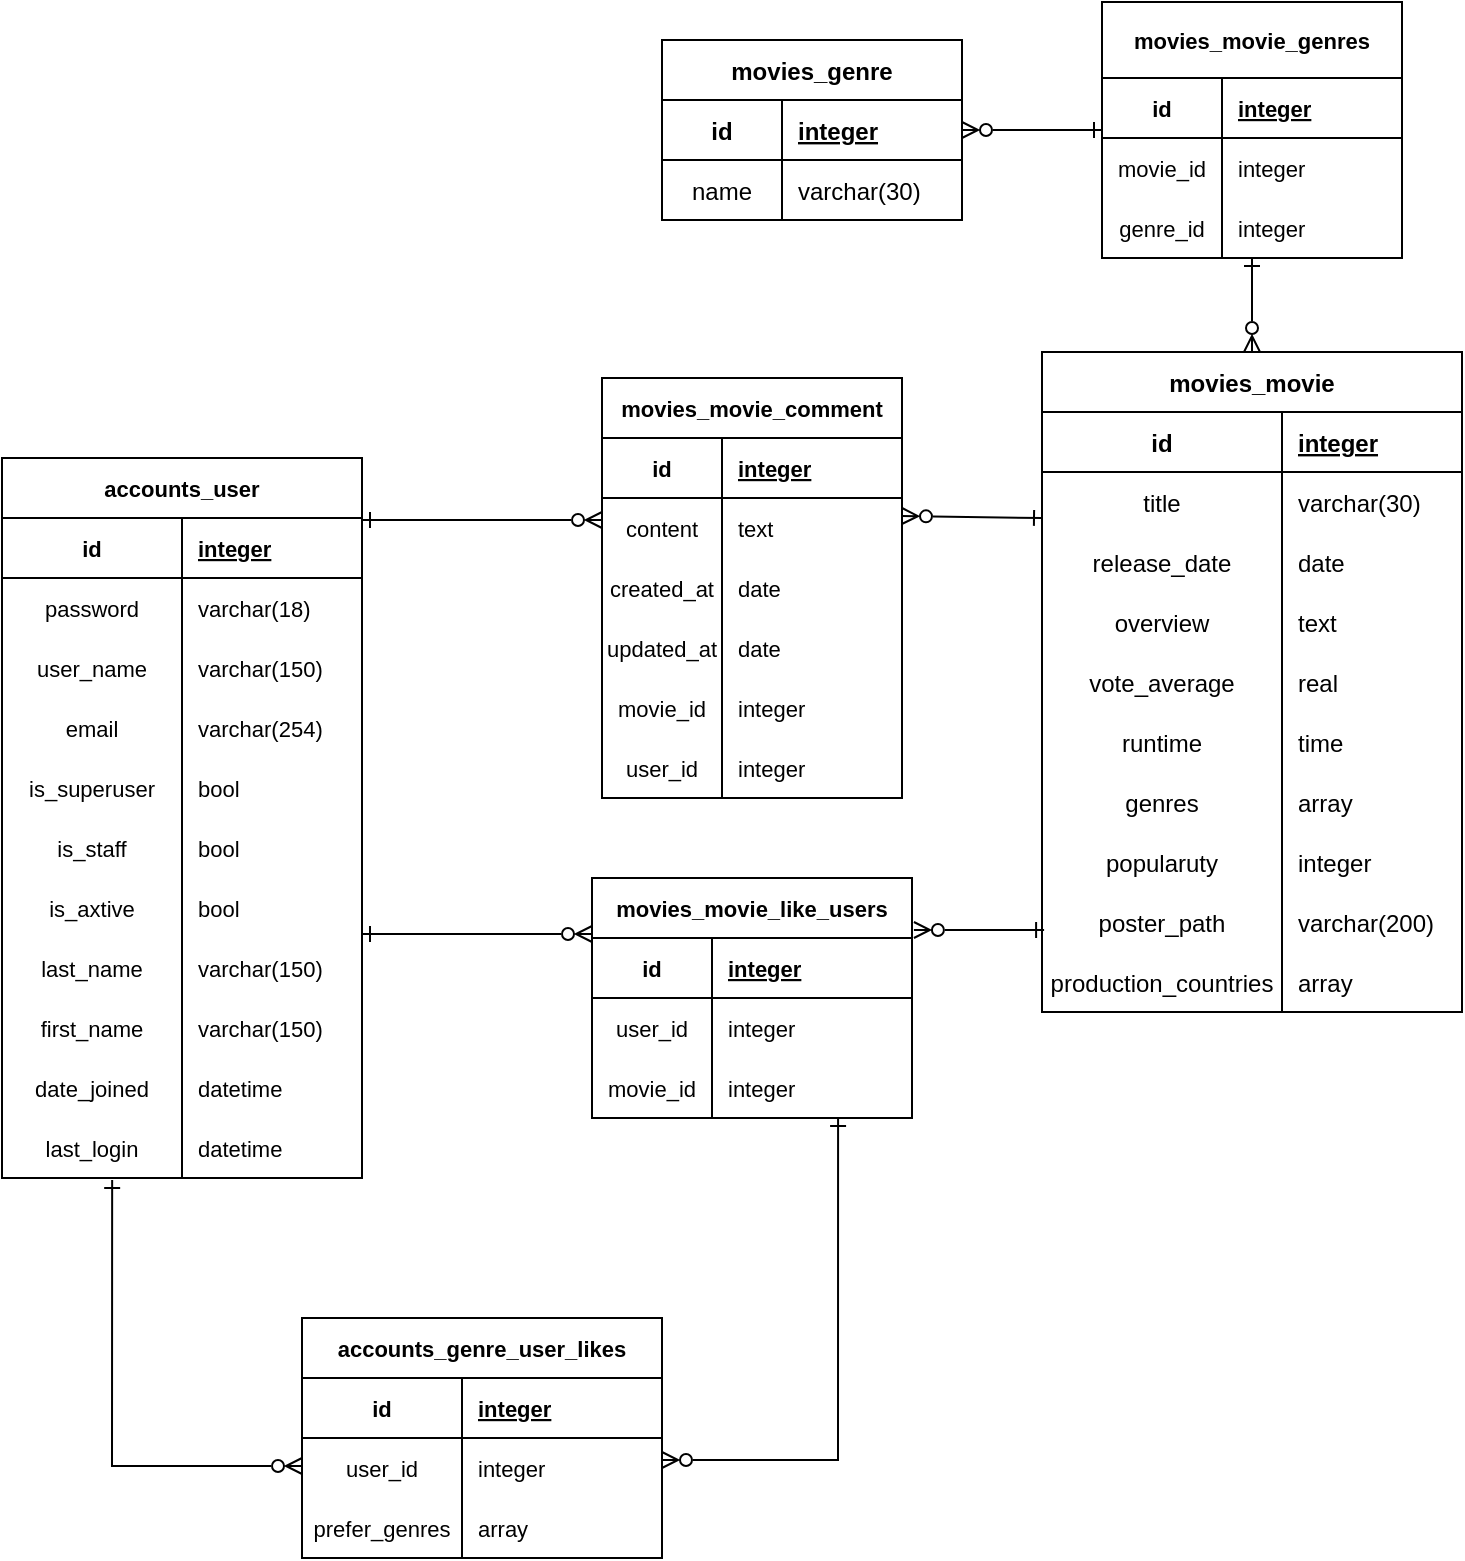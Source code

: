 <mxfile version="20.5.3" type="github">
  <diagram id="sdWzKTSna-i6nfjIRKM7" name="페이지-1">
    <mxGraphModel dx="1083" dy="777" grid="1" gridSize="10" guides="1" tooltips="1" connect="1" arrows="1" fold="1" page="1" pageScale="1" pageWidth="827" pageHeight="1169" math="0" shadow="0">
      <root>
        <mxCell id="0" />
        <mxCell id="1" parent="0" />
        <mxCell id="DV9kczMkqCCmKIpBtvKd-37" value="movies_genre" style="shape=table;startSize=30;container=1;collapsible=1;childLayout=tableLayout;fixedRows=1;rowLines=0;fontStyle=1;align=center;resizeLast=1;" parent="1" vertex="1">
          <mxGeometry x="390" y="121" width="150" height="90" as="geometry" />
        </mxCell>
        <mxCell id="DV9kczMkqCCmKIpBtvKd-41" value="" style="shape=tableRow;horizontal=0;startSize=0;swimlaneHead=0;swimlaneBody=0;fillColor=none;collapsible=0;dropTarget=0;points=[[0,0.5],[1,0.5]];portConstraint=eastwest;top=0;left=0;right=0;bottom=1;" parent="DV9kczMkqCCmKIpBtvKd-37" vertex="1">
          <mxGeometry y="30" width="150" height="30" as="geometry" />
        </mxCell>
        <mxCell id="DV9kczMkqCCmKIpBtvKd-42" value="id" style="shape=partialRectangle;connectable=0;fillColor=none;top=0;left=0;bottom=0;right=0;fontStyle=1;overflow=hidden;" parent="DV9kczMkqCCmKIpBtvKd-41" vertex="1">
          <mxGeometry width="60" height="30" as="geometry">
            <mxRectangle width="60" height="30" as="alternateBounds" />
          </mxGeometry>
        </mxCell>
        <mxCell id="DV9kczMkqCCmKIpBtvKd-43" value="integer" style="shape=partialRectangle;connectable=0;fillColor=none;top=0;left=0;bottom=0;right=0;align=left;spacingLeft=6;fontStyle=5;overflow=hidden;" parent="DV9kczMkqCCmKIpBtvKd-41" vertex="1">
          <mxGeometry x="60" width="90" height="30" as="geometry">
            <mxRectangle width="90" height="30" as="alternateBounds" />
          </mxGeometry>
        </mxCell>
        <mxCell id="DV9kczMkqCCmKIpBtvKd-44" value="" style="shape=tableRow;horizontal=0;startSize=0;swimlaneHead=0;swimlaneBody=0;fillColor=none;collapsible=0;dropTarget=0;points=[[0,0.5],[1,0.5]];portConstraint=eastwest;top=0;left=0;right=0;bottom=0;" parent="DV9kczMkqCCmKIpBtvKd-37" vertex="1">
          <mxGeometry y="60" width="150" height="30" as="geometry" />
        </mxCell>
        <mxCell id="DV9kczMkqCCmKIpBtvKd-45" value="name" style="shape=partialRectangle;connectable=0;fillColor=none;top=0;left=0;bottom=0;right=0;editable=1;overflow=hidden;" parent="DV9kczMkqCCmKIpBtvKd-44" vertex="1">
          <mxGeometry width="60" height="30" as="geometry">
            <mxRectangle width="60" height="30" as="alternateBounds" />
          </mxGeometry>
        </mxCell>
        <mxCell id="DV9kczMkqCCmKIpBtvKd-46" value="varchar(30)" style="shape=partialRectangle;connectable=0;fillColor=none;top=0;left=0;bottom=0;right=0;align=left;spacingLeft=6;overflow=hidden;" parent="DV9kczMkqCCmKIpBtvKd-44" vertex="1">
          <mxGeometry x="60" width="90" height="30" as="geometry">
            <mxRectangle width="90" height="30" as="alternateBounds" />
          </mxGeometry>
        </mxCell>
        <mxCell id="DV9kczMkqCCmKIpBtvKd-173" style="edgeStyle=none;shape=connector;rounded=0;orthogonalLoop=1;jettySize=auto;html=1;exitX=1;exitY=0.5;exitDx=0;exitDy=0;labelBackgroundColor=default;strokeColor=default;fontFamily=Helvetica;fontSize=11;fontColor=default;endArrow=classic;" parent="DV9kczMkqCCmKIpBtvKd-37" source="DV9kczMkqCCmKIpBtvKd-41" target="DV9kczMkqCCmKIpBtvKd-41" edge="1">
          <mxGeometry relative="1" as="geometry" />
        </mxCell>
        <mxCell id="DV9kczMkqCCmKIpBtvKd-202" style="edgeStyle=none;shape=connector;rounded=0;orthogonalLoop=1;jettySize=auto;html=1;exitX=0.5;exitY=0;exitDx=0;exitDy=0;labelBackgroundColor=default;strokeColor=default;fontFamily=Helvetica;fontSize=11;fontColor=default;startArrow=ERzeroToMany;startFill=0;endArrow=ERone;endFill=0;" parent="1" source="DV9kczMkqCCmKIpBtvKd-50" target="DV9kczMkqCCmKIpBtvKd-170" edge="1">
          <mxGeometry relative="1" as="geometry" />
        </mxCell>
        <mxCell id="DV9kczMkqCCmKIpBtvKd-50" value="movies_movie" style="shape=table;startSize=30;container=1;collapsible=1;childLayout=tableLayout;fixedRows=1;rowLines=0;fontStyle=1;align=center;resizeLast=1;" parent="1" vertex="1">
          <mxGeometry x="580" y="277" width="210" height="330" as="geometry" />
        </mxCell>
        <mxCell id="DV9kczMkqCCmKIpBtvKd-54" value="" style="shape=tableRow;horizontal=0;startSize=0;swimlaneHead=0;swimlaneBody=0;fillColor=none;collapsible=0;dropTarget=0;points=[[0,0.5],[1,0.5]];portConstraint=eastwest;top=0;left=0;right=0;bottom=1;" parent="DV9kczMkqCCmKIpBtvKd-50" vertex="1">
          <mxGeometry y="30" width="210" height="30" as="geometry" />
        </mxCell>
        <mxCell id="DV9kczMkqCCmKIpBtvKd-55" value="id" style="shape=partialRectangle;connectable=0;fillColor=none;top=0;left=0;bottom=0;right=0;fontStyle=1;overflow=hidden;" parent="DV9kczMkqCCmKIpBtvKd-54" vertex="1">
          <mxGeometry width="120" height="30" as="geometry">
            <mxRectangle width="120" height="30" as="alternateBounds" />
          </mxGeometry>
        </mxCell>
        <mxCell id="DV9kczMkqCCmKIpBtvKd-56" value="integer" style="shape=partialRectangle;connectable=0;fillColor=none;top=0;left=0;bottom=0;right=0;align=left;spacingLeft=6;fontStyle=5;overflow=hidden;" parent="DV9kczMkqCCmKIpBtvKd-54" vertex="1">
          <mxGeometry x="120" width="90" height="30" as="geometry">
            <mxRectangle width="90" height="30" as="alternateBounds" />
          </mxGeometry>
        </mxCell>
        <mxCell id="DV9kczMkqCCmKIpBtvKd-57" value="" style="shape=tableRow;horizontal=0;startSize=0;swimlaneHead=0;swimlaneBody=0;fillColor=none;collapsible=0;dropTarget=0;points=[[0,0.5],[1,0.5]];portConstraint=eastwest;top=0;left=0;right=0;bottom=0;" parent="DV9kczMkqCCmKIpBtvKd-50" vertex="1">
          <mxGeometry y="60" width="210" height="30" as="geometry" />
        </mxCell>
        <mxCell id="DV9kczMkqCCmKIpBtvKd-58" value="title" style="shape=partialRectangle;connectable=0;fillColor=none;top=0;left=0;bottom=0;right=0;editable=1;overflow=hidden;" parent="DV9kczMkqCCmKIpBtvKd-57" vertex="1">
          <mxGeometry width="120" height="30" as="geometry">
            <mxRectangle width="120" height="30" as="alternateBounds" />
          </mxGeometry>
        </mxCell>
        <mxCell id="DV9kczMkqCCmKIpBtvKd-59" value="varchar(30)" style="shape=partialRectangle;connectable=0;fillColor=none;top=0;left=0;bottom=0;right=0;align=left;spacingLeft=6;overflow=hidden;" parent="DV9kczMkqCCmKIpBtvKd-57" vertex="1">
          <mxGeometry x="120" width="90" height="30" as="geometry">
            <mxRectangle width="90" height="30" as="alternateBounds" />
          </mxGeometry>
        </mxCell>
        <mxCell id="DV9kczMkqCCmKIpBtvKd-106" value="" style="shape=tableRow;horizontal=0;startSize=0;swimlaneHead=0;swimlaneBody=0;fillColor=none;collapsible=0;dropTarget=0;points=[[0,0.5],[1,0.5]];portConstraint=eastwest;top=0;left=0;right=0;bottom=0;" parent="DV9kczMkqCCmKIpBtvKd-50" vertex="1">
          <mxGeometry y="90" width="210" height="30" as="geometry" />
        </mxCell>
        <mxCell id="DV9kczMkqCCmKIpBtvKd-107" value="release_date" style="shape=partialRectangle;connectable=0;fillColor=none;top=0;left=0;bottom=0;right=0;editable=1;overflow=hidden;" parent="DV9kczMkqCCmKIpBtvKd-106" vertex="1">
          <mxGeometry width="120" height="30" as="geometry">
            <mxRectangle width="120" height="30" as="alternateBounds" />
          </mxGeometry>
        </mxCell>
        <mxCell id="DV9kczMkqCCmKIpBtvKd-108" value="date" style="shape=partialRectangle;connectable=0;fillColor=none;top=0;left=0;bottom=0;right=0;align=left;spacingLeft=6;overflow=hidden;" parent="DV9kczMkqCCmKIpBtvKd-106" vertex="1">
          <mxGeometry x="120" width="90" height="30" as="geometry">
            <mxRectangle width="90" height="30" as="alternateBounds" />
          </mxGeometry>
        </mxCell>
        <mxCell id="DV9kczMkqCCmKIpBtvKd-103" value="" style="shape=tableRow;horizontal=0;startSize=0;swimlaneHead=0;swimlaneBody=0;fillColor=none;collapsible=0;dropTarget=0;points=[[0,0.5],[1,0.5]];portConstraint=eastwest;top=0;left=0;right=0;bottom=0;" parent="DV9kczMkqCCmKIpBtvKd-50" vertex="1">
          <mxGeometry y="120" width="210" height="30" as="geometry" />
        </mxCell>
        <mxCell id="DV9kczMkqCCmKIpBtvKd-104" value="overview" style="shape=partialRectangle;connectable=0;fillColor=none;top=0;left=0;bottom=0;right=0;editable=1;overflow=hidden;" parent="DV9kczMkqCCmKIpBtvKd-103" vertex="1">
          <mxGeometry width="120" height="30" as="geometry">
            <mxRectangle width="120" height="30" as="alternateBounds" />
          </mxGeometry>
        </mxCell>
        <mxCell id="DV9kczMkqCCmKIpBtvKd-105" value="text" style="shape=partialRectangle;connectable=0;fillColor=none;top=0;left=0;bottom=0;right=0;align=left;spacingLeft=6;overflow=hidden;" parent="DV9kczMkqCCmKIpBtvKd-103" vertex="1">
          <mxGeometry x="120" width="90" height="30" as="geometry">
            <mxRectangle width="90" height="30" as="alternateBounds" />
          </mxGeometry>
        </mxCell>
        <mxCell id="DV9kczMkqCCmKIpBtvKd-120" value="" style="shape=tableRow;horizontal=0;startSize=0;swimlaneHead=0;swimlaneBody=0;fillColor=none;collapsible=0;dropTarget=0;points=[[0,0.5],[1,0.5]];portConstraint=eastwest;top=0;left=0;right=0;bottom=0;" parent="DV9kczMkqCCmKIpBtvKd-50" vertex="1">
          <mxGeometry y="150" width="210" height="30" as="geometry" />
        </mxCell>
        <mxCell id="DV9kczMkqCCmKIpBtvKd-121" value="vote_average" style="shape=partialRectangle;connectable=0;fillColor=none;top=0;left=0;bottom=0;right=0;editable=1;overflow=hidden;" parent="DV9kczMkqCCmKIpBtvKd-120" vertex="1">
          <mxGeometry width="120" height="30" as="geometry">
            <mxRectangle width="120" height="30" as="alternateBounds" />
          </mxGeometry>
        </mxCell>
        <mxCell id="DV9kczMkqCCmKIpBtvKd-122" value="real" style="shape=partialRectangle;connectable=0;fillColor=none;top=0;left=0;bottom=0;right=0;align=left;spacingLeft=6;overflow=hidden;" parent="DV9kczMkqCCmKIpBtvKd-120" vertex="1">
          <mxGeometry x="120" width="90" height="30" as="geometry">
            <mxRectangle width="90" height="30" as="alternateBounds" />
          </mxGeometry>
        </mxCell>
        <mxCell id="DV9kczMkqCCmKIpBtvKd-123" value="" style="shape=tableRow;horizontal=0;startSize=0;swimlaneHead=0;swimlaneBody=0;fillColor=none;collapsible=0;dropTarget=0;points=[[0,0.5],[1,0.5]];portConstraint=eastwest;top=0;left=0;right=0;bottom=0;" parent="DV9kczMkqCCmKIpBtvKd-50" vertex="1">
          <mxGeometry y="180" width="210" height="30" as="geometry" />
        </mxCell>
        <mxCell id="DV9kczMkqCCmKIpBtvKd-124" value="runtime" style="shape=partialRectangle;connectable=0;fillColor=none;top=0;left=0;bottom=0;right=0;editable=1;overflow=hidden;" parent="DV9kczMkqCCmKIpBtvKd-123" vertex="1">
          <mxGeometry width="120" height="30" as="geometry">
            <mxRectangle width="120" height="30" as="alternateBounds" />
          </mxGeometry>
        </mxCell>
        <mxCell id="DV9kczMkqCCmKIpBtvKd-125" value="time" style="shape=partialRectangle;connectable=0;fillColor=none;top=0;left=0;bottom=0;right=0;align=left;spacingLeft=6;overflow=hidden;" parent="DV9kczMkqCCmKIpBtvKd-123" vertex="1">
          <mxGeometry x="120" width="90" height="30" as="geometry">
            <mxRectangle width="90" height="30" as="alternateBounds" />
          </mxGeometry>
        </mxCell>
        <mxCell id="DV9kczMkqCCmKIpBtvKd-126" value="" style="shape=tableRow;horizontal=0;startSize=0;swimlaneHead=0;swimlaneBody=0;fillColor=none;collapsible=0;dropTarget=0;points=[[0,0.5],[1,0.5]];portConstraint=eastwest;top=0;left=0;right=0;bottom=0;" parent="DV9kczMkqCCmKIpBtvKd-50" vertex="1">
          <mxGeometry y="210" width="210" height="30" as="geometry" />
        </mxCell>
        <mxCell id="DV9kczMkqCCmKIpBtvKd-127" value="genres" style="shape=partialRectangle;connectable=0;fillColor=none;top=0;left=0;bottom=0;right=0;editable=1;overflow=hidden;" parent="DV9kczMkqCCmKIpBtvKd-126" vertex="1">
          <mxGeometry width="120" height="30" as="geometry">
            <mxRectangle width="120" height="30" as="alternateBounds" />
          </mxGeometry>
        </mxCell>
        <mxCell id="DV9kczMkqCCmKIpBtvKd-128" value="array" style="shape=partialRectangle;connectable=0;fillColor=none;top=0;left=0;bottom=0;right=0;align=left;spacingLeft=6;overflow=hidden;" parent="DV9kczMkqCCmKIpBtvKd-126" vertex="1">
          <mxGeometry x="120" width="90" height="30" as="geometry">
            <mxRectangle width="90" height="30" as="alternateBounds" />
          </mxGeometry>
        </mxCell>
        <mxCell id="DV9kczMkqCCmKIpBtvKd-129" value="" style="shape=tableRow;horizontal=0;startSize=0;swimlaneHead=0;swimlaneBody=0;fillColor=none;collapsible=0;dropTarget=0;points=[[0,0.5],[1,0.5]];portConstraint=eastwest;top=0;left=0;right=0;bottom=0;" parent="DV9kczMkqCCmKIpBtvKd-50" vertex="1">
          <mxGeometry y="240" width="210" height="30" as="geometry" />
        </mxCell>
        <mxCell id="DV9kczMkqCCmKIpBtvKd-130" value="popularuty" style="shape=partialRectangle;connectable=0;fillColor=none;top=0;left=0;bottom=0;right=0;editable=1;overflow=hidden;" parent="DV9kczMkqCCmKIpBtvKd-129" vertex="1">
          <mxGeometry width="120" height="30" as="geometry">
            <mxRectangle width="120" height="30" as="alternateBounds" />
          </mxGeometry>
        </mxCell>
        <mxCell id="DV9kczMkqCCmKIpBtvKd-131" value="integer" style="shape=partialRectangle;connectable=0;fillColor=none;top=0;left=0;bottom=0;right=0;align=left;spacingLeft=6;overflow=hidden;" parent="DV9kczMkqCCmKIpBtvKd-129" vertex="1">
          <mxGeometry x="120" width="90" height="30" as="geometry">
            <mxRectangle width="90" height="30" as="alternateBounds" />
          </mxGeometry>
        </mxCell>
        <mxCell id="DV9kczMkqCCmKIpBtvKd-132" value="" style="shape=tableRow;horizontal=0;startSize=0;swimlaneHead=0;swimlaneBody=0;fillColor=none;collapsible=0;dropTarget=0;points=[[0,0.5],[1,0.5]];portConstraint=eastwest;top=0;left=0;right=0;bottom=0;" parent="DV9kczMkqCCmKIpBtvKd-50" vertex="1">
          <mxGeometry y="270" width="210" height="30" as="geometry" />
        </mxCell>
        <mxCell id="DV9kczMkqCCmKIpBtvKd-133" value="poster_path" style="shape=partialRectangle;connectable=0;fillColor=none;top=0;left=0;bottom=0;right=0;editable=1;overflow=hidden;" parent="DV9kczMkqCCmKIpBtvKd-132" vertex="1">
          <mxGeometry width="120" height="30" as="geometry">
            <mxRectangle width="120" height="30" as="alternateBounds" />
          </mxGeometry>
        </mxCell>
        <mxCell id="DV9kczMkqCCmKIpBtvKd-134" value="varchar(200)" style="shape=partialRectangle;connectable=0;fillColor=none;top=0;left=0;bottom=0;right=0;align=left;spacingLeft=6;overflow=hidden;" parent="DV9kczMkqCCmKIpBtvKd-132" vertex="1">
          <mxGeometry x="120" width="90" height="30" as="geometry">
            <mxRectangle width="90" height="30" as="alternateBounds" />
          </mxGeometry>
        </mxCell>
        <mxCell id="DV9kczMkqCCmKIpBtvKd-60" value="" style="shape=tableRow;horizontal=0;startSize=0;swimlaneHead=0;swimlaneBody=0;fillColor=none;collapsible=0;dropTarget=0;points=[[0,0.5],[1,0.5]];portConstraint=eastwest;top=0;left=0;right=0;bottom=0;" parent="DV9kczMkqCCmKIpBtvKd-50" vertex="1">
          <mxGeometry y="300" width="210" height="30" as="geometry" />
        </mxCell>
        <mxCell id="DV9kczMkqCCmKIpBtvKd-61" value="production_countries" style="shape=partialRectangle;connectable=0;fillColor=none;top=0;left=0;bottom=0;right=0;editable=1;overflow=hidden;" parent="DV9kczMkqCCmKIpBtvKd-60" vertex="1">
          <mxGeometry width="120" height="30" as="geometry">
            <mxRectangle width="120" height="30" as="alternateBounds" />
          </mxGeometry>
        </mxCell>
        <mxCell id="DV9kczMkqCCmKIpBtvKd-62" value="array" style="shape=partialRectangle;connectable=0;fillColor=none;top=0;left=0;bottom=0;right=0;align=left;spacingLeft=6;overflow=hidden;" parent="DV9kczMkqCCmKIpBtvKd-60" vertex="1">
          <mxGeometry x="120" width="90" height="30" as="geometry">
            <mxRectangle width="90" height="30" as="alternateBounds" />
          </mxGeometry>
        </mxCell>
        <mxCell id="DV9kczMkqCCmKIpBtvKd-82" value="movies_movie_like_users" style="shape=table;startSize=30;container=1;collapsible=1;childLayout=tableLayout;fixedRows=1;rowLines=0;fontStyle=1;align=center;resizeLast=1;strokeColor=#000000;fontFamily=Helvetica;fontSize=11;fontColor=default;" parent="1" vertex="1">
          <mxGeometry x="355" y="540" width="160" height="120" as="geometry" />
        </mxCell>
        <mxCell id="DV9kczMkqCCmKIpBtvKd-86" value="" style="shape=tableRow;horizontal=0;startSize=0;swimlaneHead=0;swimlaneBody=0;fillColor=none;collapsible=0;dropTarget=0;points=[[0,0.5],[1,0.5]];portConstraint=eastwest;top=0;left=0;right=0;bottom=1;strokeColor=#000000;fontFamily=Helvetica;fontSize=11;fontColor=default;" parent="DV9kczMkqCCmKIpBtvKd-82" vertex="1">
          <mxGeometry y="30" width="160" height="30" as="geometry" />
        </mxCell>
        <mxCell id="DV9kczMkqCCmKIpBtvKd-87" value="id" style="shape=partialRectangle;connectable=0;fillColor=none;top=0;left=0;bottom=0;right=0;fontStyle=1;overflow=hidden;strokeColor=#000000;fontFamily=Helvetica;fontSize=11;fontColor=default;" parent="DV9kczMkqCCmKIpBtvKd-86" vertex="1">
          <mxGeometry width="60" height="30" as="geometry">
            <mxRectangle width="60" height="30" as="alternateBounds" />
          </mxGeometry>
        </mxCell>
        <mxCell id="DV9kczMkqCCmKIpBtvKd-88" value="integer" style="shape=partialRectangle;connectable=0;fillColor=none;top=0;left=0;bottom=0;right=0;align=left;spacingLeft=6;fontStyle=5;overflow=hidden;strokeColor=#000000;fontFamily=Helvetica;fontSize=11;fontColor=default;" parent="DV9kczMkqCCmKIpBtvKd-86" vertex="1">
          <mxGeometry x="60" width="100" height="30" as="geometry">
            <mxRectangle width="100" height="30" as="alternateBounds" />
          </mxGeometry>
        </mxCell>
        <mxCell id="DV9kczMkqCCmKIpBtvKd-89" value="" style="shape=tableRow;horizontal=0;startSize=0;swimlaneHead=0;swimlaneBody=0;fillColor=none;collapsible=0;dropTarget=0;points=[[0,0.5],[1,0.5]];portConstraint=eastwest;top=0;left=0;right=0;bottom=0;strokeColor=#000000;fontFamily=Helvetica;fontSize=11;fontColor=default;" parent="DV9kczMkqCCmKIpBtvKd-82" vertex="1">
          <mxGeometry y="60" width="160" height="30" as="geometry" />
        </mxCell>
        <mxCell id="DV9kczMkqCCmKIpBtvKd-90" value="user_id" style="shape=partialRectangle;connectable=0;fillColor=none;top=0;left=0;bottom=0;right=0;editable=1;overflow=hidden;strokeColor=#000000;fontFamily=Helvetica;fontSize=11;fontColor=default;" parent="DV9kczMkqCCmKIpBtvKd-89" vertex="1">
          <mxGeometry width="60" height="30" as="geometry">
            <mxRectangle width="60" height="30" as="alternateBounds" />
          </mxGeometry>
        </mxCell>
        <mxCell id="DV9kczMkqCCmKIpBtvKd-91" value="integer" style="shape=partialRectangle;connectable=0;fillColor=none;top=0;left=0;bottom=0;right=0;align=left;spacingLeft=6;overflow=hidden;strokeColor=#000000;fontFamily=Helvetica;fontSize=11;fontColor=default;" parent="DV9kczMkqCCmKIpBtvKd-89" vertex="1">
          <mxGeometry x="60" width="100" height="30" as="geometry">
            <mxRectangle width="100" height="30" as="alternateBounds" />
          </mxGeometry>
        </mxCell>
        <mxCell id="DV9kczMkqCCmKIpBtvKd-92" value="" style="shape=tableRow;horizontal=0;startSize=0;swimlaneHead=0;swimlaneBody=0;fillColor=none;collapsible=0;dropTarget=0;points=[[0,0.5],[1,0.5]];portConstraint=eastwest;top=0;left=0;right=0;bottom=0;strokeColor=#000000;fontFamily=Helvetica;fontSize=11;fontColor=default;" parent="DV9kczMkqCCmKIpBtvKd-82" vertex="1">
          <mxGeometry y="90" width="160" height="30" as="geometry" />
        </mxCell>
        <mxCell id="DV9kczMkqCCmKIpBtvKd-93" value="movie_id" style="shape=partialRectangle;connectable=0;fillColor=none;top=0;left=0;bottom=0;right=0;editable=1;overflow=hidden;strokeColor=#000000;fontFamily=Helvetica;fontSize=11;fontColor=default;" parent="DV9kczMkqCCmKIpBtvKd-92" vertex="1">
          <mxGeometry width="60" height="30" as="geometry">
            <mxRectangle width="60" height="30" as="alternateBounds" />
          </mxGeometry>
        </mxCell>
        <mxCell id="DV9kczMkqCCmKIpBtvKd-94" value="integer" style="shape=partialRectangle;connectable=0;fillColor=none;top=0;left=0;bottom=0;right=0;align=left;spacingLeft=6;overflow=hidden;strokeColor=#000000;fontFamily=Helvetica;fontSize=11;fontColor=default;" parent="DV9kczMkqCCmKIpBtvKd-92" vertex="1">
          <mxGeometry x="60" width="100" height="30" as="geometry">
            <mxRectangle width="100" height="30" as="alternateBounds" />
          </mxGeometry>
        </mxCell>
        <mxCell id="DV9kczMkqCCmKIpBtvKd-135" value="movies_movie_genres" style="shape=table;startSize=38;container=1;collapsible=1;childLayout=tableLayout;fixedRows=1;rowLines=0;fontStyle=1;align=center;resizeLast=1;strokeColor=#000000;fontFamily=Helvetica;fontSize=11;fontColor=default;" parent="1" vertex="1">
          <mxGeometry x="610" y="102" width="150" height="128" as="geometry" />
        </mxCell>
        <mxCell id="DV9kczMkqCCmKIpBtvKd-139" value="" style="shape=tableRow;horizontal=0;startSize=0;swimlaneHead=0;swimlaneBody=0;fillColor=none;collapsible=0;dropTarget=0;points=[[0,0.5],[1,0.5]];portConstraint=eastwest;top=0;left=0;right=0;bottom=1;strokeColor=#000000;fontFamily=Helvetica;fontSize=11;fontColor=default;" parent="DV9kczMkqCCmKIpBtvKd-135" vertex="1">
          <mxGeometry y="38" width="150" height="30" as="geometry" />
        </mxCell>
        <mxCell id="DV9kczMkqCCmKIpBtvKd-140" value="id" style="shape=partialRectangle;connectable=0;fillColor=none;top=0;left=0;bottom=0;right=0;fontStyle=1;overflow=hidden;strokeColor=#000000;fontFamily=Helvetica;fontSize=11;fontColor=default;" parent="DV9kczMkqCCmKIpBtvKd-139" vertex="1">
          <mxGeometry width="60" height="30" as="geometry">
            <mxRectangle width="60" height="30" as="alternateBounds" />
          </mxGeometry>
        </mxCell>
        <mxCell id="DV9kczMkqCCmKIpBtvKd-141" value="integer" style="shape=partialRectangle;connectable=0;fillColor=none;top=0;left=0;bottom=0;right=0;align=left;spacingLeft=6;fontStyle=5;overflow=hidden;strokeColor=#000000;fontFamily=Helvetica;fontSize=11;fontColor=default;" parent="DV9kczMkqCCmKIpBtvKd-139" vertex="1">
          <mxGeometry x="60" width="90" height="30" as="geometry">
            <mxRectangle width="90" height="30" as="alternateBounds" />
          </mxGeometry>
        </mxCell>
        <mxCell id="DV9kczMkqCCmKIpBtvKd-142" value="" style="shape=tableRow;horizontal=0;startSize=0;swimlaneHead=0;swimlaneBody=0;fillColor=none;collapsible=0;dropTarget=0;points=[[0,0.5],[1,0.5]];portConstraint=eastwest;top=0;left=0;right=0;bottom=0;strokeColor=#000000;fontFamily=Helvetica;fontSize=11;fontColor=default;" parent="DV9kczMkqCCmKIpBtvKd-135" vertex="1">
          <mxGeometry y="68" width="150" height="30" as="geometry" />
        </mxCell>
        <mxCell id="DV9kczMkqCCmKIpBtvKd-143" value="movie_id" style="shape=partialRectangle;connectable=0;fillColor=none;top=0;left=0;bottom=0;right=0;editable=1;overflow=hidden;strokeColor=#000000;fontFamily=Helvetica;fontSize=11;fontColor=default;" parent="DV9kczMkqCCmKIpBtvKd-142" vertex="1">
          <mxGeometry width="60" height="30" as="geometry">
            <mxRectangle width="60" height="30" as="alternateBounds" />
          </mxGeometry>
        </mxCell>
        <mxCell id="DV9kczMkqCCmKIpBtvKd-144" value="integer" style="shape=partialRectangle;connectable=0;fillColor=none;top=0;left=0;bottom=0;right=0;align=left;spacingLeft=6;overflow=hidden;strokeColor=#000000;fontFamily=Helvetica;fontSize=11;fontColor=default;" parent="DV9kczMkqCCmKIpBtvKd-142" vertex="1">
          <mxGeometry x="60" width="90" height="30" as="geometry">
            <mxRectangle width="90" height="30" as="alternateBounds" />
          </mxGeometry>
        </mxCell>
        <mxCell id="DV9kczMkqCCmKIpBtvKd-170" value="" style="shape=tableRow;horizontal=0;startSize=0;swimlaneHead=0;swimlaneBody=0;fillColor=none;collapsible=0;dropTarget=0;points=[[0,0.5],[1,0.5]];portConstraint=eastwest;top=0;left=0;right=0;bottom=0;strokeColor=#000000;fontFamily=Helvetica;fontSize=11;fontColor=default;" parent="DV9kczMkqCCmKIpBtvKd-135" vertex="1">
          <mxGeometry y="98" width="150" height="30" as="geometry" />
        </mxCell>
        <mxCell id="DV9kczMkqCCmKIpBtvKd-171" value="genre_id" style="shape=partialRectangle;connectable=0;fillColor=none;top=0;left=0;bottom=0;right=0;editable=1;overflow=hidden;strokeColor=#000000;fontFamily=Helvetica;fontSize=11;fontColor=default;" parent="DV9kczMkqCCmKIpBtvKd-170" vertex="1">
          <mxGeometry width="60" height="30" as="geometry">
            <mxRectangle width="60" height="30" as="alternateBounds" />
          </mxGeometry>
        </mxCell>
        <mxCell id="DV9kczMkqCCmKIpBtvKd-172" value="integer" style="shape=partialRectangle;connectable=0;fillColor=none;top=0;left=0;bottom=0;right=0;align=left;spacingLeft=6;overflow=hidden;strokeColor=#000000;fontFamily=Helvetica;fontSize=11;fontColor=default;" parent="DV9kczMkqCCmKIpBtvKd-170" vertex="1">
          <mxGeometry x="60" width="90" height="30" as="geometry">
            <mxRectangle width="90" height="30" as="alternateBounds" />
          </mxGeometry>
        </mxCell>
        <mxCell id="DV9kczMkqCCmKIpBtvKd-148" value="accounts_user" style="shape=table;startSize=30;container=1;collapsible=1;childLayout=tableLayout;fixedRows=1;rowLines=0;fontStyle=1;align=center;resizeLast=1;labelBorderColor=none;strokeColor=#000000;fontFamily=Helvetica;fontSize=11;fontColor=default;" parent="1" vertex="1">
          <mxGeometry x="60" y="330" width="180" height="360" as="geometry" />
        </mxCell>
        <mxCell id="DV9kczMkqCCmKIpBtvKd-152" value="" style="shape=tableRow;horizontal=0;startSize=0;swimlaneHead=0;swimlaneBody=0;fillColor=none;collapsible=0;dropTarget=0;points=[[0,0.5],[1,0.5]];portConstraint=eastwest;top=0;left=0;right=0;bottom=1;labelBorderColor=none;strokeColor=#000000;fontFamily=Helvetica;fontSize=11;fontColor=default;" parent="DV9kczMkqCCmKIpBtvKd-148" vertex="1">
          <mxGeometry y="30" width="180" height="30" as="geometry" />
        </mxCell>
        <mxCell id="DV9kczMkqCCmKIpBtvKd-153" value="id" style="shape=partialRectangle;connectable=0;fillColor=none;top=0;left=0;bottom=0;right=0;fontStyle=1;overflow=hidden;labelBorderColor=none;strokeColor=#000000;fontFamily=Helvetica;fontSize=11;fontColor=default;" parent="DV9kczMkqCCmKIpBtvKd-152" vertex="1">
          <mxGeometry width="90" height="30" as="geometry">
            <mxRectangle width="90" height="30" as="alternateBounds" />
          </mxGeometry>
        </mxCell>
        <mxCell id="DV9kczMkqCCmKIpBtvKd-154" value="integer" style="shape=partialRectangle;connectable=0;fillColor=none;top=0;left=0;bottom=0;right=0;align=left;spacingLeft=6;fontStyle=5;overflow=hidden;labelBorderColor=none;strokeColor=#000000;fontFamily=Helvetica;fontSize=11;fontColor=default;" parent="DV9kczMkqCCmKIpBtvKd-152" vertex="1">
          <mxGeometry x="90" width="90" height="30" as="geometry">
            <mxRectangle width="90" height="30" as="alternateBounds" />
          </mxGeometry>
        </mxCell>
        <mxCell id="DV9kczMkqCCmKIpBtvKd-155" value="" style="shape=tableRow;horizontal=0;startSize=0;swimlaneHead=0;swimlaneBody=0;fillColor=none;collapsible=0;dropTarget=0;points=[[0,0.5],[1,0.5]];portConstraint=eastwest;top=0;left=0;right=0;bottom=0;labelBorderColor=none;strokeColor=#000000;fontFamily=Helvetica;fontSize=11;fontColor=default;" parent="DV9kczMkqCCmKIpBtvKd-148" vertex="1">
          <mxGeometry y="60" width="180" height="30" as="geometry" />
        </mxCell>
        <mxCell id="DV9kczMkqCCmKIpBtvKd-156" value="password" style="shape=partialRectangle;connectable=0;fillColor=none;top=0;left=0;bottom=0;right=0;editable=1;overflow=hidden;labelBorderColor=none;strokeColor=#000000;fontFamily=Helvetica;fontSize=11;fontColor=default;" parent="DV9kczMkqCCmKIpBtvKd-155" vertex="1">
          <mxGeometry width="90" height="30" as="geometry">
            <mxRectangle width="90" height="30" as="alternateBounds" />
          </mxGeometry>
        </mxCell>
        <mxCell id="DV9kczMkqCCmKIpBtvKd-157" value="varchar(18)" style="shape=partialRectangle;connectable=0;fillColor=none;top=0;left=0;bottom=0;right=0;align=left;spacingLeft=6;overflow=hidden;labelBorderColor=none;strokeColor=#000000;fontFamily=Helvetica;fontSize=11;fontColor=default;" parent="DV9kczMkqCCmKIpBtvKd-155" vertex="1">
          <mxGeometry x="90" width="90" height="30" as="geometry">
            <mxRectangle width="90" height="30" as="alternateBounds" />
          </mxGeometry>
        </mxCell>
        <mxCell id="DV9kczMkqCCmKIpBtvKd-161" value="" style="shape=tableRow;horizontal=0;startSize=0;swimlaneHead=0;swimlaneBody=0;fillColor=none;collapsible=0;dropTarget=0;points=[[0,0.5],[1,0.5]];portConstraint=eastwest;top=0;left=0;right=0;bottom=0;labelBorderColor=none;strokeColor=#000000;fontFamily=Helvetica;fontSize=11;fontColor=default;" parent="DV9kczMkqCCmKIpBtvKd-148" vertex="1">
          <mxGeometry y="90" width="180" height="30" as="geometry" />
        </mxCell>
        <mxCell id="DV9kczMkqCCmKIpBtvKd-162" value="user_name" style="shape=partialRectangle;connectable=0;fillColor=none;top=0;left=0;bottom=0;right=0;editable=1;overflow=hidden;labelBorderColor=none;strokeColor=#000000;fontFamily=Helvetica;fontSize=11;fontColor=default;" parent="DV9kczMkqCCmKIpBtvKd-161" vertex="1">
          <mxGeometry width="90" height="30" as="geometry">
            <mxRectangle width="90" height="30" as="alternateBounds" />
          </mxGeometry>
        </mxCell>
        <mxCell id="DV9kczMkqCCmKIpBtvKd-163" value="varchar(150)" style="shape=partialRectangle;connectable=0;fillColor=none;top=0;left=0;bottom=0;right=0;align=left;spacingLeft=6;overflow=hidden;labelBorderColor=none;strokeColor=#000000;fontFamily=Helvetica;fontSize=11;fontColor=default;" parent="DV9kczMkqCCmKIpBtvKd-161" vertex="1">
          <mxGeometry x="90" width="90" height="30" as="geometry">
            <mxRectangle width="90" height="30" as="alternateBounds" />
          </mxGeometry>
        </mxCell>
        <mxCell id="DV9kczMkqCCmKIpBtvKd-158" value="" style="shape=tableRow;horizontal=0;startSize=0;swimlaneHead=0;swimlaneBody=0;fillColor=none;collapsible=0;dropTarget=0;points=[[0,0.5],[1,0.5]];portConstraint=eastwest;top=0;left=0;right=0;bottom=0;labelBorderColor=none;strokeColor=#000000;fontFamily=Helvetica;fontSize=11;fontColor=default;" parent="DV9kczMkqCCmKIpBtvKd-148" vertex="1">
          <mxGeometry y="120" width="180" height="30" as="geometry" />
        </mxCell>
        <mxCell id="DV9kczMkqCCmKIpBtvKd-159" value="email" style="shape=partialRectangle;connectable=0;fillColor=none;top=0;left=0;bottom=0;right=0;editable=1;overflow=hidden;labelBorderColor=none;strokeColor=#000000;fontFamily=Helvetica;fontSize=11;fontColor=default;" parent="DV9kczMkqCCmKIpBtvKd-158" vertex="1">
          <mxGeometry width="90" height="30" as="geometry">
            <mxRectangle width="90" height="30" as="alternateBounds" />
          </mxGeometry>
        </mxCell>
        <mxCell id="DV9kczMkqCCmKIpBtvKd-160" value="varchar(254)" style="shape=partialRectangle;connectable=0;fillColor=none;top=0;left=0;bottom=0;right=0;align=left;spacingLeft=6;overflow=hidden;labelBorderColor=none;strokeColor=#000000;fontFamily=Helvetica;fontSize=11;fontColor=default;" parent="DV9kczMkqCCmKIpBtvKd-158" vertex="1">
          <mxGeometry x="90" width="90" height="30" as="geometry">
            <mxRectangle width="90" height="30" as="alternateBounds" />
          </mxGeometry>
        </mxCell>
        <mxCell id="DV9kczMkqCCmKIpBtvKd-176" value="" style="shape=tableRow;horizontal=0;startSize=0;swimlaneHead=0;swimlaneBody=0;fillColor=none;collapsible=0;dropTarget=0;points=[[0,0.5],[1,0.5]];portConstraint=eastwest;top=0;left=0;right=0;bottom=0;labelBorderColor=none;strokeColor=#000000;fontFamily=Helvetica;fontSize=11;fontColor=default;" parent="DV9kczMkqCCmKIpBtvKd-148" vertex="1">
          <mxGeometry y="150" width="180" height="30" as="geometry" />
        </mxCell>
        <mxCell id="DV9kczMkqCCmKIpBtvKd-177" value="is_superuser" style="shape=partialRectangle;connectable=0;fillColor=none;top=0;left=0;bottom=0;right=0;editable=1;overflow=hidden;labelBorderColor=none;strokeColor=#000000;fontFamily=Helvetica;fontSize=11;fontColor=default;" parent="DV9kczMkqCCmKIpBtvKd-176" vertex="1">
          <mxGeometry width="90" height="30" as="geometry">
            <mxRectangle width="90" height="30" as="alternateBounds" />
          </mxGeometry>
        </mxCell>
        <mxCell id="DV9kczMkqCCmKIpBtvKd-178" value="bool" style="shape=partialRectangle;connectable=0;fillColor=none;top=0;left=0;bottom=0;right=0;align=left;spacingLeft=6;overflow=hidden;labelBorderColor=none;strokeColor=#000000;fontFamily=Helvetica;fontSize=11;fontColor=default;" parent="DV9kczMkqCCmKIpBtvKd-176" vertex="1">
          <mxGeometry x="90" width="90" height="30" as="geometry">
            <mxRectangle width="90" height="30" as="alternateBounds" />
          </mxGeometry>
        </mxCell>
        <mxCell id="DV9kczMkqCCmKIpBtvKd-164" value="" style="shape=tableRow;horizontal=0;startSize=0;swimlaneHead=0;swimlaneBody=0;fillColor=none;collapsible=0;dropTarget=0;points=[[0,0.5],[1,0.5]];portConstraint=eastwest;top=0;left=0;right=0;bottom=0;labelBorderColor=none;strokeColor=#000000;fontFamily=Helvetica;fontSize=11;fontColor=default;" parent="DV9kczMkqCCmKIpBtvKd-148" vertex="1">
          <mxGeometry y="180" width="180" height="30" as="geometry" />
        </mxCell>
        <mxCell id="DV9kczMkqCCmKIpBtvKd-165" value="is_staff" style="shape=partialRectangle;connectable=0;fillColor=none;top=0;left=0;bottom=0;right=0;editable=1;overflow=hidden;labelBorderColor=none;strokeColor=#000000;fontFamily=Helvetica;fontSize=11;fontColor=default;" parent="DV9kczMkqCCmKIpBtvKd-164" vertex="1">
          <mxGeometry width="90" height="30" as="geometry">
            <mxRectangle width="90" height="30" as="alternateBounds" />
          </mxGeometry>
        </mxCell>
        <mxCell id="DV9kczMkqCCmKIpBtvKd-166" value="bool" style="shape=partialRectangle;connectable=0;fillColor=none;top=0;left=0;bottom=0;right=0;align=left;spacingLeft=6;overflow=hidden;labelBorderColor=none;strokeColor=#000000;fontFamily=Helvetica;fontSize=11;fontColor=default;" parent="DV9kczMkqCCmKIpBtvKd-164" vertex="1">
          <mxGeometry x="90" width="90" height="30" as="geometry">
            <mxRectangle width="90" height="30" as="alternateBounds" />
          </mxGeometry>
        </mxCell>
        <mxCell id="DV9kczMkqCCmKIpBtvKd-167" value="" style="shape=tableRow;horizontal=0;startSize=0;swimlaneHead=0;swimlaneBody=0;fillColor=none;collapsible=0;dropTarget=0;points=[[0,0.5],[1,0.5]];portConstraint=eastwest;top=0;left=0;right=0;bottom=0;labelBorderColor=none;strokeColor=#000000;fontFamily=Helvetica;fontSize=11;fontColor=default;" parent="DV9kczMkqCCmKIpBtvKd-148" vertex="1">
          <mxGeometry y="210" width="180" height="30" as="geometry" />
        </mxCell>
        <mxCell id="DV9kczMkqCCmKIpBtvKd-168" value="is_axtive" style="shape=partialRectangle;connectable=0;fillColor=none;top=0;left=0;bottom=0;right=0;editable=1;overflow=hidden;labelBorderColor=none;strokeColor=#000000;fontFamily=Helvetica;fontSize=11;fontColor=default;" parent="DV9kczMkqCCmKIpBtvKd-167" vertex="1">
          <mxGeometry width="90" height="30" as="geometry">
            <mxRectangle width="90" height="30" as="alternateBounds" />
          </mxGeometry>
        </mxCell>
        <mxCell id="DV9kczMkqCCmKIpBtvKd-169" value="bool" style="shape=partialRectangle;connectable=0;fillColor=none;top=0;left=0;bottom=0;right=0;align=left;spacingLeft=6;overflow=hidden;labelBorderColor=none;strokeColor=#000000;fontFamily=Helvetica;fontSize=11;fontColor=default;" parent="DV9kczMkqCCmKIpBtvKd-167" vertex="1">
          <mxGeometry x="90" width="90" height="30" as="geometry">
            <mxRectangle width="90" height="30" as="alternateBounds" />
          </mxGeometry>
        </mxCell>
        <mxCell id="DV9kczMkqCCmKIpBtvKd-180" value="" style="shape=tableRow;horizontal=0;startSize=0;swimlaneHead=0;swimlaneBody=0;fillColor=none;collapsible=0;dropTarget=0;points=[[0,0.5],[1,0.5]];portConstraint=eastwest;top=0;left=0;right=0;bottom=0;labelBorderColor=none;strokeColor=#000000;fontFamily=Helvetica;fontSize=11;fontColor=default;" parent="DV9kczMkqCCmKIpBtvKd-148" vertex="1">
          <mxGeometry y="240" width="180" height="30" as="geometry" />
        </mxCell>
        <mxCell id="DV9kczMkqCCmKIpBtvKd-181" value="last_name" style="shape=partialRectangle;connectable=0;fillColor=none;top=0;left=0;bottom=0;right=0;editable=1;overflow=hidden;labelBorderColor=none;strokeColor=#000000;fontFamily=Helvetica;fontSize=11;fontColor=default;" parent="DV9kczMkqCCmKIpBtvKd-180" vertex="1">
          <mxGeometry width="90" height="30" as="geometry">
            <mxRectangle width="90" height="30" as="alternateBounds" />
          </mxGeometry>
        </mxCell>
        <mxCell id="DV9kczMkqCCmKIpBtvKd-182" value="varchar(150)" style="shape=partialRectangle;connectable=0;fillColor=none;top=0;left=0;bottom=0;right=0;align=left;spacingLeft=6;overflow=hidden;labelBorderColor=none;strokeColor=#000000;fontFamily=Helvetica;fontSize=11;fontColor=default;" parent="DV9kczMkqCCmKIpBtvKd-180" vertex="1">
          <mxGeometry x="90" width="90" height="30" as="geometry">
            <mxRectangle width="90" height="30" as="alternateBounds" />
          </mxGeometry>
        </mxCell>
        <mxCell id="DV9kczMkqCCmKIpBtvKd-183" value="" style="shape=tableRow;horizontal=0;startSize=0;swimlaneHead=0;swimlaneBody=0;fillColor=none;collapsible=0;dropTarget=0;points=[[0,0.5],[1,0.5]];portConstraint=eastwest;top=0;left=0;right=0;bottom=0;labelBorderColor=none;strokeColor=#000000;fontFamily=Helvetica;fontSize=11;fontColor=default;" parent="DV9kczMkqCCmKIpBtvKd-148" vertex="1">
          <mxGeometry y="270" width="180" height="30" as="geometry" />
        </mxCell>
        <mxCell id="DV9kczMkqCCmKIpBtvKd-184" value="first_name" style="shape=partialRectangle;connectable=0;fillColor=none;top=0;left=0;bottom=0;right=0;editable=1;overflow=hidden;labelBorderColor=none;strokeColor=#000000;fontFamily=Helvetica;fontSize=11;fontColor=default;" parent="DV9kczMkqCCmKIpBtvKd-183" vertex="1">
          <mxGeometry width="90" height="30" as="geometry">
            <mxRectangle width="90" height="30" as="alternateBounds" />
          </mxGeometry>
        </mxCell>
        <mxCell id="DV9kczMkqCCmKIpBtvKd-185" value="varchar(150)" style="shape=partialRectangle;connectable=0;fillColor=none;top=0;left=0;bottom=0;right=0;align=left;spacingLeft=6;overflow=hidden;labelBorderColor=none;strokeColor=#000000;fontFamily=Helvetica;fontSize=11;fontColor=default;" parent="DV9kczMkqCCmKIpBtvKd-183" vertex="1">
          <mxGeometry x="90" width="90" height="30" as="geometry">
            <mxRectangle width="90" height="30" as="alternateBounds" />
          </mxGeometry>
        </mxCell>
        <mxCell id="DV9kczMkqCCmKIpBtvKd-189" value="" style="shape=tableRow;horizontal=0;startSize=0;swimlaneHead=0;swimlaneBody=0;fillColor=none;collapsible=0;dropTarget=0;points=[[0,0.5],[1,0.5]];portConstraint=eastwest;top=0;left=0;right=0;bottom=0;labelBorderColor=none;strokeColor=#000000;fontFamily=Helvetica;fontSize=11;fontColor=default;" parent="DV9kczMkqCCmKIpBtvKd-148" vertex="1">
          <mxGeometry y="300" width="180" height="30" as="geometry" />
        </mxCell>
        <mxCell id="DV9kczMkqCCmKIpBtvKd-190" value="date_joined" style="shape=partialRectangle;connectable=0;fillColor=none;top=0;left=0;bottom=0;right=0;editable=1;overflow=hidden;labelBorderColor=none;strokeColor=#000000;fontFamily=Helvetica;fontSize=11;fontColor=default;" parent="DV9kczMkqCCmKIpBtvKd-189" vertex="1">
          <mxGeometry width="90" height="30" as="geometry">
            <mxRectangle width="90" height="30" as="alternateBounds" />
          </mxGeometry>
        </mxCell>
        <mxCell id="DV9kczMkqCCmKIpBtvKd-191" value="datetime" style="shape=partialRectangle;connectable=0;fillColor=none;top=0;left=0;bottom=0;right=0;align=left;spacingLeft=6;overflow=hidden;labelBorderColor=none;strokeColor=#000000;fontFamily=Helvetica;fontSize=11;fontColor=default;" parent="DV9kczMkqCCmKIpBtvKd-189" vertex="1">
          <mxGeometry x="90" width="90" height="30" as="geometry">
            <mxRectangle width="90" height="30" as="alternateBounds" />
          </mxGeometry>
        </mxCell>
        <mxCell id="DV9kczMkqCCmKIpBtvKd-186" value="" style="shape=tableRow;horizontal=0;startSize=0;swimlaneHead=0;swimlaneBody=0;fillColor=none;collapsible=0;dropTarget=0;points=[[0,0.5],[1,0.5]];portConstraint=eastwest;top=0;left=0;right=0;bottom=0;labelBorderColor=none;strokeColor=#000000;fontFamily=Helvetica;fontSize=11;fontColor=default;" parent="DV9kczMkqCCmKIpBtvKd-148" vertex="1">
          <mxGeometry y="330" width="180" height="30" as="geometry" />
        </mxCell>
        <mxCell id="DV9kczMkqCCmKIpBtvKd-187" value="last_login" style="shape=partialRectangle;connectable=0;fillColor=none;top=0;left=0;bottom=0;right=0;editable=1;overflow=hidden;labelBorderColor=none;strokeColor=#000000;fontFamily=Helvetica;fontSize=11;fontColor=default;" parent="DV9kczMkqCCmKIpBtvKd-186" vertex="1">
          <mxGeometry width="90" height="30" as="geometry">
            <mxRectangle width="90" height="30" as="alternateBounds" />
          </mxGeometry>
        </mxCell>
        <mxCell id="DV9kczMkqCCmKIpBtvKd-188" value="datetime" style="shape=partialRectangle;connectable=0;fillColor=none;top=0;left=0;bottom=0;right=0;align=left;spacingLeft=6;overflow=hidden;labelBorderColor=none;strokeColor=#000000;fontFamily=Helvetica;fontSize=11;fontColor=default;" parent="DV9kczMkqCCmKIpBtvKd-186" vertex="1">
          <mxGeometry x="90" width="90" height="30" as="geometry">
            <mxRectangle width="90" height="30" as="alternateBounds" />
          </mxGeometry>
        </mxCell>
        <mxCell id="DV9kczMkqCCmKIpBtvKd-203" style="edgeStyle=none;shape=connector;rounded=0;orthogonalLoop=1;jettySize=auto;html=1;labelBackgroundColor=default;strokeColor=default;fontFamily=Helvetica;fontSize=11;fontColor=default;startArrow=ERzeroToMany;startFill=0;endArrow=ERone;endFill=0;" parent="1" source="DV9kczMkqCCmKIpBtvKd-37" target="DV9kczMkqCCmKIpBtvKd-135" edge="1">
          <mxGeometry relative="1" as="geometry" />
        </mxCell>
        <mxCell id="DV9kczMkqCCmKIpBtvKd-214" value="movies_movie_comment" style="shape=table;startSize=30;container=1;collapsible=1;childLayout=tableLayout;fixedRows=1;rowLines=0;fontStyle=1;align=center;resizeLast=1;labelBorderColor=none;strokeColor=#000000;fontFamily=Helvetica;fontSize=11;fontColor=default;" parent="1" vertex="1">
          <mxGeometry x="360" y="290" width="150" height="210" as="geometry" />
        </mxCell>
        <mxCell id="DV9kczMkqCCmKIpBtvKd-218" value="" style="shape=tableRow;horizontal=0;startSize=0;swimlaneHead=0;swimlaneBody=0;fillColor=none;collapsible=0;dropTarget=0;points=[[0,0.5],[1,0.5]];portConstraint=eastwest;top=0;left=0;right=0;bottom=1;labelBorderColor=none;strokeColor=#000000;fontFamily=Helvetica;fontSize=11;fontColor=default;" parent="DV9kczMkqCCmKIpBtvKd-214" vertex="1">
          <mxGeometry y="30" width="150" height="30" as="geometry" />
        </mxCell>
        <mxCell id="DV9kczMkqCCmKIpBtvKd-219" value="id" style="shape=partialRectangle;connectable=0;fillColor=none;top=0;left=0;bottom=0;right=0;fontStyle=1;overflow=hidden;labelBorderColor=none;strokeColor=#000000;fontFamily=Helvetica;fontSize=11;fontColor=default;" parent="DV9kczMkqCCmKIpBtvKd-218" vertex="1">
          <mxGeometry width="60" height="30" as="geometry">
            <mxRectangle width="60" height="30" as="alternateBounds" />
          </mxGeometry>
        </mxCell>
        <mxCell id="DV9kczMkqCCmKIpBtvKd-220" value="integer" style="shape=partialRectangle;connectable=0;fillColor=none;top=0;left=0;bottom=0;right=0;align=left;spacingLeft=6;fontStyle=5;overflow=hidden;labelBorderColor=none;strokeColor=#000000;fontFamily=Helvetica;fontSize=11;fontColor=default;" parent="DV9kczMkqCCmKIpBtvKd-218" vertex="1">
          <mxGeometry x="60" width="90" height="30" as="geometry">
            <mxRectangle width="90" height="30" as="alternateBounds" />
          </mxGeometry>
        </mxCell>
        <mxCell id="DV9kczMkqCCmKIpBtvKd-230" value="" style="shape=tableRow;horizontal=0;startSize=0;swimlaneHead=0;swimlaneBody=0;fillColor=none;collapsible=0;dropTarget=0;points=[[0,0.5],[1,0.5]];portConstraint=eastwest;top=0;left=0;right=0;bottom=0;labelBorderColor=none;strokeColor=#000000;fontFamily=Helvetica;fontSize=11;fontColor=default;" parent="DV9kczMkqCCmKIpBtvKd-214" vertex="1">
          <mxGeometry y="60" width="150" height="30" as="geometry" />
        </mxCell>
        <mxCell id="DV9kczMkqCCmKIpBtvKd-231" value="content" style="shape=partialRectangle;connectable=0;fillColor=none;top=0;left=0;bottom=0;right=0;editable=1;overflow=hidden;labelBorderColor=none;strokeColor=#000000;fontFamily=Helvetica;fontSize=11;fontColor=default;" parent="DV9kczMkqCCmKIpBtvKd-230" vertex="1">
          <mxGeometry width="60" height="30" as="geometry">
            <mxRectangle width="60" height="30" as="alternateBounds" />
          </mxGeometry>
        </mxCell>
        <mxCell id="DV9kczMkqCCmKIpBtvKd-232" value="text" style="shape=partialRectangle;connectable=0;fillColor=none;top=0;left=0;bottom=0;right=0;align=left;spacingLeft=6;overflow=hidden;labelBorderColor=none;strokeColor=#000000;fontFamily=Helvetica;fontSize=11;fontColor=default;" parent="DV9kczMkqCCmKIpBtvKd-230" vertex="1">
          <mxGeometry x="60" width="90" height="30" as="geometry">
            <mxRectangle width="90" height="30" as="alternateBounds" />
          </mxGeometry>
        </mxCell>
        <mxCell id="DV9kczMkqCCmKIpBtvKd-233" value="" style="shape=tableRow;horizontal=0;startSize=0;swimlaneHead=0;swimlaneBody=0;fillColor=none;collapsible=0;dropTarget=0;points=[[0,0.5],[1,0.5]];portConstraint=eastwest;top=0;left=0;right=0;bottom=0;labelBorderColor=none;strokeColor=#000000;fontFamily=Helvetica;fontSize=11;fontColor=default;" parent="DV9kczMkqCCmKIpBtvKd-214" vertex="1">
          <mxGeometry y="90" width="150" height="30" as="geometry" />
        </mxCell>
        <mxCell id="DV9kczMkqCCmKIpBtvKd-234" value="created_at" style="shape=partialRectangle;connectable=0;fillColor=none;top=0;left=0;bottom=0;right=0;editable=1;overflow=hidden;labelBorderColor=none;strokeColor=#000000;fontFamily=Helvetica;fontSize=11;fontColor=default;" parent="DV9kczMkqCCmKIpBtvKd-233" vertex="1">
          <mxGeometry width="60" height="30" as="geometry">
            <mxRectangle width="60" height="30" as="alternateBounds" />
          </mxGeometry>
        </mxCell>
        <mxCell id="DV9kczMkqCCmKIpBtvKd-235" value="date" style="shape=partialRectangle;connectable=0;fillColor=none;top=0;left=0;bottom=0;right=0;align=left;spacingLeft=6;overflow=hidden;labelBorderColor=none;strokeColor=#000000;fontFamily=Helvetica;fontSize=11;fontColor=default;" parent="DV9kczMkqCCmKIpBtvKd-233" vertex="1">
          <mxGeometry x="60" width="90" height="30" as="geometry">
            <mxRectangle width="90" height="30" as="alternateBounds" />
          </mxGeometry>
        </mxCell>
        <mxCell id="DV9kczMkqCCmKIpBtvKd-227" value="" style="shape=tableRow;horizontal=0;startSize=0;swimlaneHead=0;swimlaneBody=0;fillColor=none;collapsible=0;dropTarget=0;points=[[0,0.5],[1,0.5]];portConstraint=eastwest;top=0;left=0;right=0;bottom=0;labelBorderColor=none;strokeColor=#000000;fontFamily=Helvetica;fontSize=11;fontColor=default;" parent="DV9kczMkqCCmKIpBtvKd-214" vertex="1">
          <mxGeometry y="120" width="150" height="30" as="geometry" />
        </mxCell>
        <mxCell id="DV9kczMkqCCmKIpBtvKd-228" value="updated_at" style="shape=partialRectangle;connectable=0;fillColor=none;top=0;left=0;bottom=0;right=0;editable=1;overflow=hidden;labelBorderColor=none;strokeColor=#000000;fontFamily=Helvetica;fontSize=11;fontColor=default;" parent="DV9kczMkqCCmKIpBtvKd-227" vertex="1">
          <mxGeometry width="60" height="30" as="geometry">
            <mxRectangle width="60" height="30" as="alternateBounds" />
          </mxGeometry>
        </mxCell>
        <mxCell id="DV9kczMkqCCmKIpBtvKd-229" value="date" style="shape=partialRectangle;connectable=0;fillColor=none;top=0;left=0;bottom=0;right=0;align=left;spacingLeft=6;overflow=hidden;labelBorderColor=none;strokeColor=#000000;fontFamily=Helvetica;fontSize=11;fontColor=default;" parent="DV9kczMkqCCmKIpBtvKd-227" vertex="1">
          <mxGeometry x="60" width="90" height="30" as="geometry">
            <mxRectangle width="90" height="30" as="alternateBounds" />
          </mxGeometry>
        </mxCell>
        <mxCell id="DV9kczMkqCCmKIpBtvKd-221" value="" style="shape=tableRow;horizontal=0;startSize=0;swimlaneHead=0;swimlaneBody=0;fillColor=none;collapsible=0;dropTarget=0;points=[[0,0.5],[1,0.5]];portConstraint=eastwest;top=0;left=0;right=0;bottom=0;labelBorderColor=none;strokeColor=#000000;fontFamily=Helvetica;fontSize=11;fontColor=default;" parent="DV9kczMkqCCmKIpBtvKd-214" vertex="1">
          <mxGeometry y="150" width="150" height="30" as="geometry" />
        </mxCell>
        <mxCell id="DV9kczMkqCCmKIpBtvKd-222" value="movie_id" style="shape=partialRectangle;connectable=0;fillColor=none;top=0;left=0;bottom=0;right=0;editable=1;overflow=hidden;labelBorderColor=none;strokeColor=#000000;fontFamily=Helvetica;fontSize=11;fontColor=default;" parent="DV9kczMkqCCmKIpBtvKd-221" vertex="1">
          <mxGeometry width="60" height="30" as="geometry">
            <mxRectangle width="60" height="30" as="alternateBounds" />
          </mxGeometry>
        </mxCell>
        <mxCell id="DV9kczMkqCCmKIpBtvKd-223" value="integer" style="shape=partialRectangle;connectable=0;fillColor=none;top=0;left=0;bottom=0;right=0;align=left;spacingLeft=6;overflow=hidden;labelBorderColor=none;strokeColor=#000000;fontFamily=Helvetica;fontSize=11;fontColor=default;" parent="DV9kczMkqCCmKIpBtvKd-221" vertex="1">
          <mxGeometry x="60" width="90" height="30" as="geometry">
            <mxRectangle width="90" height="30" as="alternateBounds" />
          </mxGeometry>
        </mxCell>
        <mxCell id="DV9kczMkqCCmKIpBtvKd-224" value="" style="shape=tableRow;horizontal=0;startSize=0;swimlaneHead=0;swimlaneBody=0;fillColor=none;collapsible=0;dropTarget=0;points=[[0,0.5],[1,0.5]];portConstraint=eastwest;top=0;left=0;right=0;bottom=0;labelBorderColor=none;strokeColor=#000000;fontFamily=Helvetica;fontSize=11;fontColor=default;" parent="DV9kczMkqCCmKIpBtvKd-214" vertex="1">
          <mxGeometry y="180" width="150" height="30" as="geometry" />
        </mxCell>
        <mxCell id="DV9kczMkqCCmKIpBtvKd-225" value="user_id" style="shape=partialRectangle;connectable=0;fillColor=none;top=0;left=0;bottom=0;right=0;editable=1;overflow=hidden;labelBorderColor=none;strokeColor=#000000;fontFamily=Helvetica;fontSize=11;fontColor=default;" parent="DV9kczMkqCCmKIpBtvKd-224" vertex="1">
          <mxGeometry width="60" height="30" as="geometry">
            <mxRectangle width="60" height="30" as="alternateBounds" />
          </mxGeometry>
        </mxCell>
        <mxCell id="DV9kczMkqCCmKIpBtvKd-226" value="integer" style="shape=partialRectangle;connectable=0;fillColor=none;top=0;left=0;bottom=0;right=0;align=left;spacingLeft=6;overflow=hidden;labelBorderColor=none;strokeColor=#000000;fontFamily=Helvetica;fontSize=11;fontColor=default;" parent="DV9kczMkqCCmKIpBtvKd-224" vertex="1">
          <mxGeometry x="60" width="90" height="30" as="geometry">
            <mxRectangle width="90" height="30" as="alternateBounds" />
          </mxGeometry>
        </mxCell>
        <mxCell id="DV9kczMkqCCmKIpBtvKd-236" style="edgeStyle=none;shape=connector;rounded=0;orthogonalLoop=1;jettySize=auto;html=1;labelBackgroundColor=default;strokeColor=default;fontFamily=Helvetica;fontSize=11;fontColor=default;startArrow=ERzeroToMany;startFill=0;endArrow=ERone;endFill=0;exitX=1;exitY=0.5;exitDx=0;exitDy=0;" parent="1" edge="1">
          <mxGeometry relative="1" as="geometry">
            <mxPoint x="510" y="359" as="sourcePoint" />
            <mxPoint x="580" y="360" as="targetPoint" />
          </mxGeometry>
        </mxCell>
        <mxCell id="DV9kczMkqCCmKIpBtvKd-237" style="edgeStyle=none;shape=connector;rounded=0;orthogonalLoop=1;jettySize=auto;html=1;labelBackgroundColor=default;strokeColor=default;fontFamily=Helvetica;fontSize=11;fontColor=default;startArrow=ERzeroToMany;startFill=0;endArrow=ERone;endFill=0;entryX=0.005;entryY=0.967;entryDx=0;entryDy=0;entryPerimeter=0;exitX=1.006;exitY=0.2;exitDx=0;exitDy=0;exitPerimeter=0;" parent="1" edge="1">
          <mxGeometry relative="1" as="geometry">
            <mxPoint x="515.96" y="566" as="sourcePoint" />
            <mxPoint x="581.05" y="566.01" as="targetPoint" />
          </mxGeometry>
        </mxCell>
        <mxCell id="DV9kczMkqCCmKIpBtvKd-238" style="edgeStyle=none;shape=connector;rounded=0;orthogonalLoop=1;jettySize=auto;html=1;exitX=1;exitY=0.5;exitDx=0;exitDy=0;entryX=0;entryY=0.5;entryDx=0;entryDy=0;labelBackgroundColor=default;strokeColor=default;fontFamily=Helvetica;fontSize=11;fontColor=default;startArrow=ERone;startFill=0;endArrow=ERzeroToMany;endFill=0;" parent="1" edge="1">
          <mxGeometry relative="1" as="geometry">
            <mxPoint x="240" y="568" as="sourcePoint" />
            <mxPoint x="355" y="568" as="targetPoint" />
          </mxGeometry>
        </mxCell>
        <mxCell id="DV9kczMkqCCmKIpBtvKd-239" style="edgeStyle=none;shape=connector;rounded=0;orthogonalLoop=1;jettySize=auto;html=1;labelBackgroundColor=default;strokeColor=default;fontFamily=Helvetica;fontSize=11;fontColor=default;startArrow=ERone;startFill=0;endArrow=ERzeroToMany;endFill=0;" parent="1" edge="1">
          <mxGeometry relative="1" as="geometry">
            <mxPoint x="240" y="361" as="sourcePoint" />
            <mxPoint x="360" y="361" as="targetPoint" />
          </mxGeometry>
        </mxCell>
        <mxCell id="DV9kczMkqCCmKIpBtvKd-240" value="accounts_genre_user_likes" style="shape=table;startSize=30;container=1;collapsible=1;childLayout=tableLayout;fixedRows=1;rowLines=0;fontStyle=1;align=center;resizeLast=1;labelBorderColor=none;strokeColor=#000000;fontFamily=Helvetica;fontSize=11;fontColor=default;" parent="1" vertex="1">
          <mxGeometry x="210" y="760" width="180" height="120" as="geometry" />
        </mxCell>
        <mxCell id="DV9kczMkqCCmKIpBtvKd-244" value="" style="shape=tableRow;horizontal=0;startSize=0;swimlaneHead=0;swimlaneBody=0;fillColor=none;collapsible=0;dropTarget=0;points=[[0,0.5],[1,0.5]];portConstraint=eastwest;top=0;left=0;right=0;bottom=1;labelBorderColor=none;strokeColor=#000000;fontFamily=Helvetica;fontSize=11;fontColor=default;" parent="DV9kczMkqCCmKIpBtvKd-240" vertex="1">
          <mxGeometry y="30" width="180" height="30" as="geometry" />
        </mxCell>
        <mxCell id="DV9kczMkqCCmKIpBtvKd-245" value="id" style="shape=partialRectangle;connectable=0;fillColor=none;top=0;left=0;bottom=0;right=0;fontStyle=1;overflow=hidden;labelBorderColor=none;strokeColor=#000000;fontFamily=Helvetica;fontSize=11;fontColor=default;" parent="DV9kczMkqCCmKIpBtvKd-244" vertex="1">
          <mxGeometry width="80" height="30" as="geometry">
            <mxRectangle width="80" height="30" as="alternateBounds" />
          </mxGeometry>
        </mxCell>
        <mxCell id="DV9kczMkqCCmKIpBtvKd-246" value="integer" style="shape=partialRectangle;connectable=0;fillColor=none;top=0;left=0;bottom=0;right=0;align=left;spacingLeft=6;fontStyle=5;overflow=hidden;labelBorderColor=none;strokeColor=#000000;fontFamily=Helvetica;fontSize=11;fontColor=default;" parent="DV9kczMkqCCmKIpBtvKd-244" vertex="1">
          <mxGeometry x="80" width="100" height="30" as="geometry">
            <mxRectangle width="100" height="30" as="alternateBounds" />
          </mxGeometry>
        </mxCell>
        <mxCell id="DV9kczMkqCCmKIpBtvKd-247" value="" style="shape=tableRow;horizontal=0;startSize=0;swimlaneHead=0;swimlaneBody=0;fillColor=none;collapsible=0;dropTarget=0;points=[[0,0.5],[1,0.5]];portConstraint=eastwest;top=0;left=0;right=0;bottom=0;labelBorderColor=none;strokeColor=#000000;fontFamily=Helvetica;fontSize=11;fontColor=default;" parent="DV9kczMkqCCmKIpBtvKd-240" vertex="1">
          <mxGeometry y="60" width="180" height="30" as="geometry" />
        </mxCell>
        <mxCell id="DV9kczMkqCCmKIpBtvKd-248" value="user_id" style="shape=partialRectangle;connectable=0;fillColor=none;top=0;left=0;bottom=0;right=0;editable=1;overflow=hidden;labelBorderColor=none;strokeColor=#000000;fontFamily=Helvetica;fontSize=11;fontColor=default;" parent="DV9kczMkqCCmKIpBtvKd-247" vertex="1">
          <mxGeometry width="80" height="30" as="geometry">
            <mxRectangle width="80" height="30" as="alternateBounds" />
          </mxGeometry>
        </mxCell>
        <mxCell id="DV9kczMkqCCmKIpBtvKd-249" value="integer" style="shape=partialRectangle;connectable=0;fillColor=none;top=0;left=0;bottom=0;right=0;align=left;spacingLeft=6;overflow=hidden;labelBorderColor=none;strokeColor=#000000;fontFamily=Helvetica;fontSize=11;fontColor=default;" parent="DV9kczMkqCCmKIpBtvKd-247" vertex="1">
          <mxGeometry x="80" width="100" height="30" as="geometry">
            <mxRectangle width="100" height="30" as="alternateBounds" />
          </mxGeometry>
        </mxCell>
        <mxCell id="DV9kczMkqCCmKIpBtvKd-250" value="" style="shape=tableRow;horizontal=0;startSize=0;swimlaneHead=0;swimlaneBody=0;fillColor=none;collapsible=0;dropTarget=0;points=[[0,0.5],[1,0.5]];portConstraint=eastwest;top=0;left=0;right=0;bottom=0;labelBorderColor=none;strokeColor=#000000;fontFamily=Helvetica;fontSize=11;fontColor=default;" parent="DV9kczMkqCCmKIpBtvKd-240" vertex="1">
          <mxGeometry y="90" width="180" height="30" as="geometry" />
        </mxCell>
        <mxCell id="DV9kczMkqCCmKIpBtvKd-251" value="prefer_genres" style="shape=partialRectangle;connectable=0;fillColor=none;top=0;left=0;bottom=0;right=0;editable=1;overflow=hidden;labelBorderColor=none;strokeColor=#000000;fontFamily=Helvetica;fontSize=11;fontColor=default;" parent="DV9kczMkqCCmKIpBtvKd-250" vertex="1">
          <mxGeometry width="80" height="30" as="geometry">
            <mxRectangle width="80" height="30" as="alternateBounds" />
          </mxGeometry>
        </mxCell>
        <mxCell id="DV9kczMkqCCmKIpBtvKd-252" value="array" style="shape=partialRectangle;connectable=0;fillColor=none;top=0;left=0;bottom=0;right=0;align=left;spacingLeft=6;overflow=hidden;labelBorderColor=none;strokeColor=#000000;fontFamily=Helvetica;fontSize=11;fontColor=default;" parent="DV9kczMkqCCmKIpBtvKd-250" vertex="1">
          <mxGeometry x="80" width="100" height="30" as="geometry">
            <mxRectangle width="100" height="30" as="alternateBounds" />
          </mxGeometry>
        </mxCell>
        <mxCell id="DV9kczMkqCCmKIpBtvKd-254" style="edgeStyle=none;shape=connector;rounded=0;orthogonalLoop=1;jettySize=auto;html=1;exitX=0;exitY=0.5;exitDx=0;exitDy=0;entryX=0.306;entryY=1.067;entryDx=0;entryDy=0;entryPerimeter=0;labelBackgroundColor=default;strokeColor=default;fontFamily=Helvetica;fontSize=11;fontColor=default;startArrow=ERzeroToMany;startFill=0;endArrow=ERone;endFill=0;" parent="1" edge="1">
          <mxGeometry relative="1" as="geometry">
            <mxPoint x="210" y="834" as="sourcePoint" />
            <mxPoint x="115.08" y="691.01" as="targetPoint" />
            <Array as="points">
              <mxPoint x="115" y="834" />
            </Array>
          </mxGeometry>
        </mxCell>
        <mxCell id="DV9kczMkqCCmKIpBtvKd-255" style="edgeStyle=none;shape=connector;rounded=0;orthogonalLoop=1;jettySize=auto;html=1;exitX=1;exitY=0.5;exitDx=0;exitDy=0;entryX=0.769;entryY=1.133;entryDx=0;entryDy=0;entryPerimeter=0;labelBackgroundColor=default;strokeColor=default;fontFamily=Helvetica;fontSize=11;fontColor=default;startArrow=ERzeroToMany;startFill=0;endArrow=ERone;endFill=0;" parent="1" edge="1">
          <mxGeometry relative="1" as="geometry">
            <mxPoint x="390" y="831" as="sourcePoint" />
            <mxPoint x="478.04" y="659.99" as="targetPoint" />
            <Array as="points">
              <mxPoint x="478" y="831" />
            </Array>
          </mxGeometry>
        </mxCell>
      </root>
    </mxGraphModel>
  </diagram>
</mxfile>
